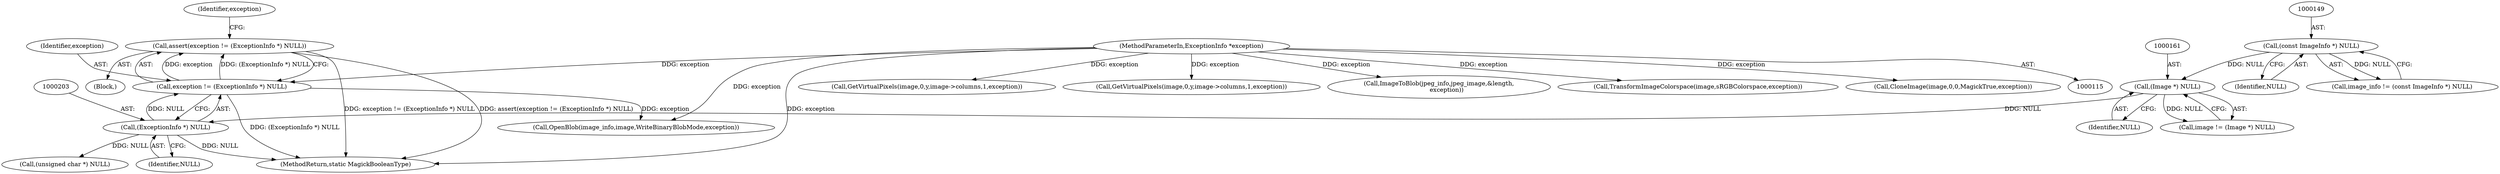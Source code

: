 digraph "0_ImageMagick_0f6fc2d5bf8f500820c3dbcf0d23ee14f2d9f734_4@API" {
"1000199" [label="(Call,assert(exception != (ExceptionInfo *) NULL))"];
"1000200" [label="(Call,exception != (ExceptionInfo *) NULL)"];
"1000118" [label="(MethodParameterIn,ExceptionInfo *exception)"];
"1000202" [label="(Call,(ExceptionInfo *) NULL)"];
"1000160" [label="(Call,(Image *) NULL)"];
"1000148" [label="(Call,(const ImageInfo *) NULL)"];
"1000199" [label="(Call,assert(exception != (ExceptionInfo *) NULL))"];
"1001940" [label="(MethodReturn,static MagickBooleanType)"];
"1000118" [label="(MethodParameterIn,ExceptionInfo *exception)"];
"1000213" [label="(Call,OpenBlob(image_info,image,WriteBinaryBlobMode,exception))"];
"1000200" [label="(Call,exception != (ExceptionInfo *) NULL)"];
"1000119" [label="(Block,)"];
"1000158" [label="(Call,image != (Image *) NULL)"];
"1001721" [label="(Call,GetVirtualPixels(image,0,y,image->columns,1,exception))"];
"1001554" [label="(Call,GetVirtualPixels(image,0,y,image->columns,1,exception))"];
"1000202" [label="(Call,(ExceptionInfo *) NULL)"];
"1000160" [label="(Call,(Image *) NULL)"];
"1000208" [label="(Identifier,exception)"];
"1000162" [label="(Identifier,NULL)"];
"1000879" [label="(Call,ImageToBlob(jpeg_info,jpeg_image,&length,\n        exception))"];
"1000201" [label="(Identifier,exception)"];
"1000226" [label="(Call,TransformImageColorspace(image,sRGBColorspace,exception))"];
"1000150" [label="(Identifier,NULL)"];
"1000841" [label="(Call,CloneImage(image,0,0,MagickTrue,exception))"];
"1000204" [label="(Identifier,NULL)"];
"1000501" [label="(Call,(unsigned char *) NULL)"];
"1000146" [label="(Call,image_info != (const ImageInfo *) NULL)"];
"1000148" [label="(Call,(const ImageInfo *) NULL)"];
"1000199" -> "1000119"  [label="AST: "];
"1000199" -> "1000200"  [label="CFG: "];
"1000200" -> "1000199"  [label="AST: "];
"1000208" -> "1000199"  [label="CFG: "];
"1000199" -> "1001940"  [label="DDG: exception != (ExceptionInfo *) NULL"];
"1000199" -> "1001940"  [label="DDG: assert(exception != (ExceptionInfo *) NULL)"];
"1000200" -> "1000199"  [label="DDG: exception"];
"1000200" -> "1000199"  [label="DDG: (ExceptionInfo *) NULL"];
"1000200" -> "1000202"  [label="CFG: "];
"1000201" -> "1000200"  [label="AST: "];
"1000202" -> "1000200"  [label="AST: "];
"1000200" -> "1001940"  [label="DDG: (ExceptionInfo *) NULL"];
"1000118" -> "1000200"  [label="DDG: exception"];
"1000202" -> "1000200"  [label="DDG: NULL"];
"1000200" -> "1000213"  [label="DDG: exception"];
"1000118" -> "1000115"  [label="AST: "];
"1000118" -> "1001940"  [label="DDG: exception"];
"1000118" -> "1000213"  [label="DDG: exception"];
"1000118" -> "1000226"  [label="DDG: exception"];
"1000118" -> "1000841"  [label="DDG: exception"];
"1000118" -> "1000879"  [label="DDG: exception"];
"1000118" -> "1001554"  [label="DDG: exception"];
"1000118" -> "1001721"  [label="DDG: exception"];
"1000202" -> "1000204"  [label="CFG: "];
"1000203" -> "1000202"  [label="AST: "];
"1000204" -> "1000202"  [label="AST: "];
"1000202" -> "1001940"  [label="DDG: NULL"];
"1000160" -> "1000202"  [label="DDG: NULL"];
"1000202" -> "1000501"  [label="DDG: NULL"];
"1000160" -> "1000158"  [label="AST: "];
"1000160" -> "1000162"  [label="CFG: "];
"1000161" -> "1000160"  [label="AST: "];
"1000162" -> "1000160"  [label="AST: "];
"1000158" -> "1000160"  [label="CFG: "];
"1000160" -> "1000158"  [label="DDG: NULL"];
"1000148" -> "1000160"  [label="DDG: NULL"];
"1000148" -> "1000146"  [label="AST: "];
"1000148" -> "1000150"  [label="CFG: "];
"1000149" -> "1000148"  [label="AST: "];
"1000150" -> "1000148"  [label="AST: "];
"1000146" -> "1000148"  [label="CFG: "];
"1000148" -> "1000146"  [label="DDG: NULL"];
}
